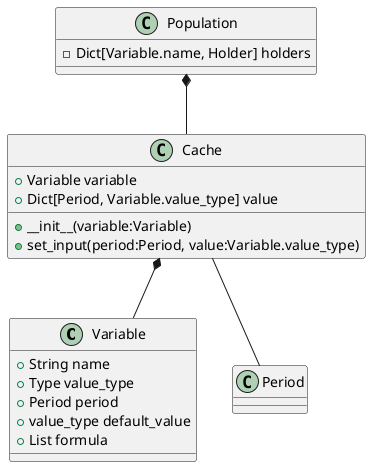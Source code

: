 @startuml

class Variable {
	+String name
	+Type value_type
	+Period period
	+value_type default_value
	+List formula
}

class Cache {
	+__init__(variable:Variable)
	+set_input(period:Period, value:Variable.value_type)
	+Variable variable
	+Dict[Period, Variable.value_type] value
}

class Period {

}

class Population {
	-Dict[Variable.name, Holder] holders
}

Cache *-- Variable
Cache -- Period
Population *-- Cache
@enduml